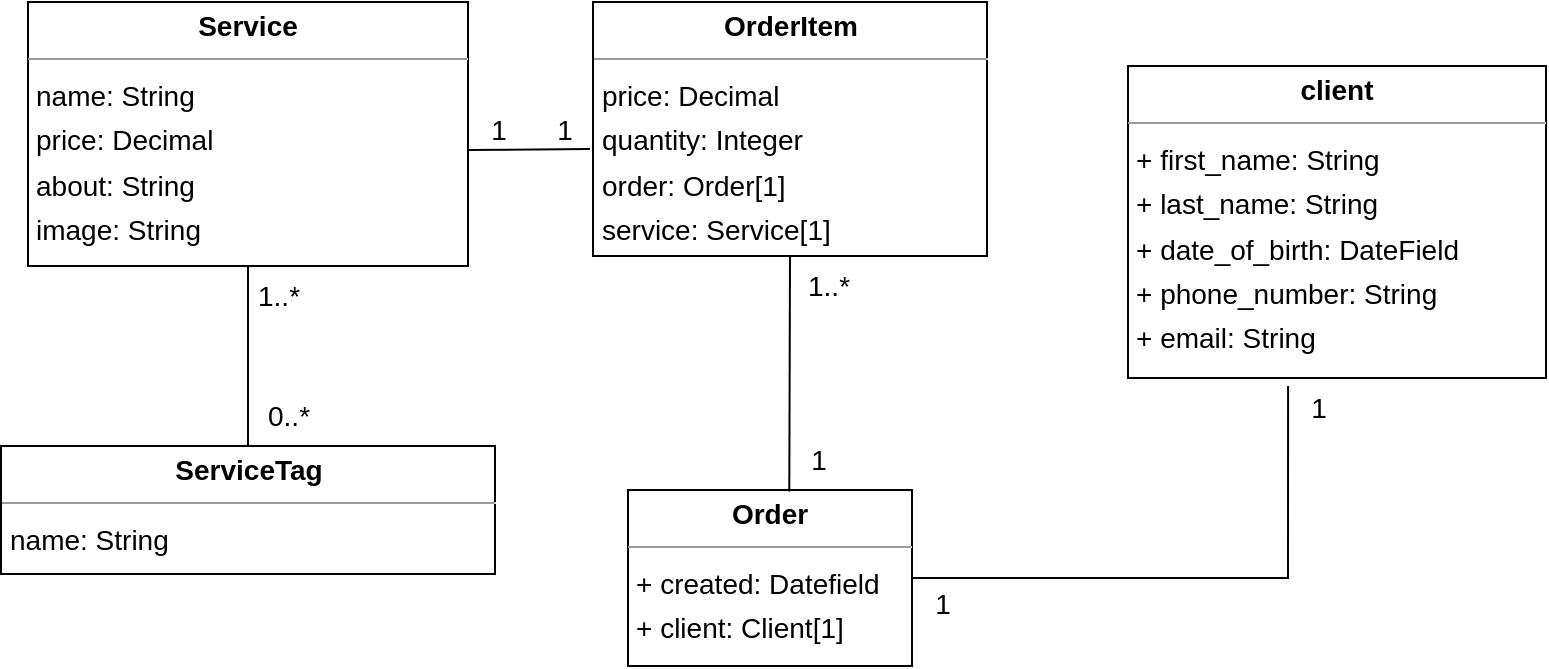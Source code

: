 <mxfile version="20.8.16" type="device"><diagram id="OW_kFidsShp7jbMfC_pU" name="Page-1"><mxGraphModel dx="1118" dy="1140" grid="1" gridSize="10" guides="1" tooltips="1" connect="1" arrows="1" fold="1" page="0" pageScale="1" pageWidth="827" pageHeight="1169" background="none" math="0" shadow="0"><root><mxCell id="0"/><mxCell id="1" parent="0"/><mxCell id="node12" value="&lt;p style=&quot;margin:0px;margin-top:4px;text-align:center;&quot;&gt;&lt;b&gt;client&lt;/b&gt;&lt;/p&gt;&lt;hr size=&quot;1&quot;&gt;&lt;p style=&quot;margin:0 0 0 4px;line-height:1.6;&quot;&gt;+ first_name: String&lt;br&gt;+ last_name: String&lt;br&gt;+ date_of_birth: DateField&lt;br&gt;+ phone_number: String&lt;br&gt;+ email: String&lt;/p&gt;" style="verticalAlign=top;align=left;overflow=fill;fontSize=14;fontFamily=Helvetica;html=1;rounded=0;shadow=0;comic=0;labelBackgroundColor=none;strokeWidth=1;" parent="1" vertex="1"><mxGeometry x="1120" y="-140" width="209" height="156" as="geometry"/></mxCell><mxCell id="node5" value="&lt;p style=&quot;margin:0px;margin-top:4px;text-align:center;&quot;&gt;&lt;b&gt;Order&lt;/b&gt;&lt;/p&gt;&lt;hr size=&quot;1&quot;&gt;&lt;p style=&quot;margin:0 0 0 4px;line-height:1.6;&quot;&gt;+ created: Datefield&lt;br&gt;+ client: Client[1]&lt;/p&gt;" style="verticalAlign=top;align=left;overflow=fill;fontSize=14;fontFamily=Helvetica;html=1;rounded=0;shadow=0;comic=0;labelBackgroundColor=none;strokeWidth=1;" parent="1" vertex="1"><mxGeometry x="870" y="72" width="142" height="88" as="geometry"/></mxCell><mxCell id="node15" value="&lt;p style=&quot;margin:0px;margin-top:4px;text-align:center;&quot;&gt;&lt;b&gt;OrderItem&lt;/b&gt;&lt;/p&gt;&lt;hr size=&quot;1&quot;&gt;&lt;p style=&quot;margin:0 0 0 4px;line-height:1.6;&quot;&gt; price: Decimal&lt;br&gt; quantity: Integer&lt;br&gt; order: Order[1]&lt;br&gt; service: Service[1]&lt;/p&gt;" style="verticalAlign=top;align=left;overflow=fill;fontSize=14;fontFamily=Helvetica;html=1;rounded=0;shadow=0;comic=0;labelBackgroundColor=none;strokeWidth=1;" parent="1" vertex="1"><mxGeometry x="852.5" y="-172" width="197" height="127" as="geometry"/></mxCell><mxCell id="node7" value="&lt;p style=&quot;margin:0px;margin-top:4px;text-align:center;&quot;&gt;&lt;b&gt;Service&lt;/b&gt;&lt;/p&gt;&lt;hr size=&quot;1&quot;&gt;&lt;p style=&quot;margin:0 0 0 4px;line-height:1.6;&quot;&gt; name: String&lt;br&gt; price: Decimal&lt;br&gt; about: String&lt;br&gt; image: String&lt;/p&gt;" style="verticalAlign=top;align=left;overflow=fill;fontSize=14;fontFamily=Helvetica;html=1;rounded=0;shadow=0;comic=0;labelBackgroundColor=none;strokeWidth=1;" parent="1" vertex="1"><mxGeometry x="570" y="-172" width="220" height="132" as="geometry"/></mxCell><mxCell id="node13" value="&lt;p style=&quot;margin:0px;margin-top:4px;text-align:center;&quot;&gt;&lt;b&gt;ServiceTag&lt;/b&gt;&lt;/p&gt;&lt;hr size=&quot;1&quot;&gt;&lt;p style=&quot;margin:0 0 0 4px;line-height:1.6;&quot;&gt; name: String&lt;/p&gt;" style="verticalAlign=top;align=left;overflow=fill;fontSize=14;fontFamily=Helvetica;html=1;rounded=0;shadow=0;comic=0;labelBackgroundColor=none;strokeWidth=1;" parent="1" vertex="1"><mxGeometry x="556.5" y="50" width="247" height="64" as="geometry"/></mxCell><mxCell id="eYtoEwwPQ_cK15N_kGsU-3" value="" style="endArrow=none;html=1;rounded=0;exitX=0.5;exitY=0;exitDx=0;exitDy=0;entryX=0.5;entryY=1;entryDx=0;entryDy=0;" edge="1" parent="1" source="node13" target="node7"><mxGeometry width="50" height="50" relative="1" as="geometry"><mxPoint x="670" y="30" as="sourcePoint"/><mxPoint x="720" y="-20" as="targetPoint"/></mxGeometry></mxCell><mxCell id="eYtoEwwPQ_cK15N_kGsU-6" value="&lt;font style=&quot;font-size: 14px;&quot;&gt;1..*&lt;/font&gt;" style="text;html=1;align=center;verticalAlign=middle;resizable=0;points=[];autosize=1;strokeColor=none;fillColor=none;" vertex="1" parent="1"><mxGeometry x="675" y="-40" width="40" height="30" as="geometry"/></mxCell><mxCell id="eYtoEwwPQ_cK15N_kGsU-7" value="&lt;font style=&quot;font-size: 14px;&quot;&gt;0..*&lt;/font&gt;" style="text;html=1;align=center;verticalAlign=middle;resizable=0;points=[];autosize=1;strokeColor=none;fillColor=none;" vertex="1" parent="1"><mxGeometry x="680" y="20" width="40" height="30" as="geometry"/></mxCell><mxCell id="eYtoEwwPQ_cK15N_kGsU-9" value="" style="endArrow=none;html=1;rounded=0;exitX=1;exitY=0.5;exitDx=0;exitDy=0;entryX=0.383;entryY=1.026;entryDx=0;entryDy=0;entryPerimeter=0;" edge="1" parent="1" source="node5" target="node12"><mxGeometry width="50" height="50" relative="1" as="geometry"><mxPoint x="1090.0" y="140" as="sourcePoint"/><mxPoint x="1200" y="40" as="targetPoint"/><Array as="points"><mxPoint x="1200" y="116"/></Array></mxGeometry></mxCell><mxCell id="eYtoEwwPQ_cK15N_kGsU-10" value="&lt;font style=&quot;font-size: 14px;&quot;&gt;1&lt;/font&gt;" style="text;html=1;align=center;verticalAlign=middle;resizable=0;points=[];autosize=1;strokeColor=none;fillColor=none;" vertex="1" parent="1"><mxGeometry x="1012" y="114" width="30" height="30" as="geometry"/></mxCell><mxCell id="eYtoEwwPQ_cK15N_kGsU-11" value="" style="endArrow=none;html=1;rounded=0;exitX=0.568;exitY=0.009;exitDx=0;exitDy=0;entryX=0.5;entryY=1;entryDx=0;entryDy=0;exitPerimeter=0;" edge="1" parent="1" source="node5" target="node15"><mxGeometry width="50" height="50" relative="1" as="geometry"><mxPoint x="950.41" y="90" as="sourcePoint"/><mxPoint x="950.41" as="targetPoint"/></mxGeometry></mxCell><mxCell id="eYtoEwwPQ_cK15N_kGsU-12" value="" style="endArrow=none;html=1;rounded=0;exitX=-0.008;exitY=0.579;exitDx=0;exitDy=0;exitPerimeter=0;" edge="1" parent="1" source="node15"><mxGeometry width="50" height="50" relative="1" as="geometry"><mxPoint x="830.0" y="30" as="sourcePoint"/><mxPoint x="790" y="-98" as="targetPoint"/></mxGeometry></mxCell><mxCell id="eYtoEwwPQ_cK15N_kGsU-13" value="&lt;font style=&quot;font-size: 14px;&quot;&gt;1&lt;/font&gt;" style="text;html=1;align=center;verticalAlign=middle;resizable=0;points=[];autosize=1;strokeColor=none;fillColor=none;" vertex="1" parent="1"><mxGeometry x="1200" y="16" width="30" height="30" as="geometry"/></mxCell><mxCell id="eYtoEwwPQ_cK15N_kGsU-14" value="&lt;font style=&quot;font-size: 14px;&quot;&gt;1..*&lt;/font&gt;" style="text;html=1;align=center;verticalAlign=middle;resizable=0;points=[];autosize=1;strokeColor=none;fillColor=none;" vertex="1" parent="1"><mxGeometry x="950" y="-45" width="40" height="30" as="geometry"/></mxCell><mxCell id="eYtoEwwPQ_cK15N_kGsU-15" value="&lt;font style=&quot;font-size: 14px;&quot;&gt;1&lt;/font&gt;" style="text;html=1;align=center;verticalAlign=middle;resizable=0;points=[];autosize=1;strokeColor=none;fillColor=none;" vertex="1" parent="1"><mxGeometry x="950" y="42" width="30" height="30" as="geometry"/></mxCell><mxCell id="eYtoEwwPQ_cK15N_kGsU-16" value="&lt;font style=&quot;font-size: 14px;&quot;&gt;1&lt;/font&gt;" style="text;html=1;align=center;verticalAlign=middle;resizable=0;points=[];autosize=1;strokeColor=none;fillColor=none;" vertex="1" parent="1"><mxGeometry x="822.5" y="-123.5" width="30" height="30" as="geometry"/></mxCell><mxCell id="eYtoEwwPQ_cK15N_kGsU-17" value="&lt;font style=&quot;font-size: 14px;&quot;&gt;1&lt;/font&gt;" style="text;html=1;align=center;verticalAlign=middle;resizable=0;points=[];autosize=1;strokeColor=none;fillColor=none;" vertex="1" parent="1"><mxGeometry x="790" y="-123.5" width="30" height="30" as="geometry"/></mxCell></root></mxGraphModel></diagram></mxfile>